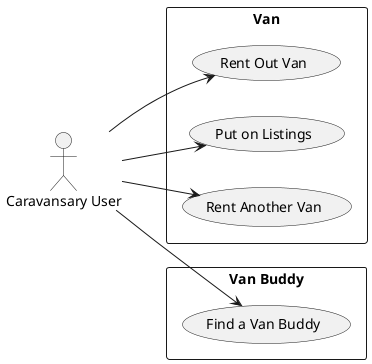 @startuml Caravansary

left to right direction

skinparam Shadowing false
skinparam Monochrome true
skinparam PackageStyle rectangle

actor "Caravansary User" as user

package "Van" {
  usecase "Rent Out Van" as UC1
  usecase "Put on Listings" as UC2
  usecase "Rent Another Van" as UC3
}

package "Van Buddy" {
  usecase "Find a Van Buddy" as UC4
}

user --> UC1
user --> UC2
user --> UC3
user --> UC4
@enduml